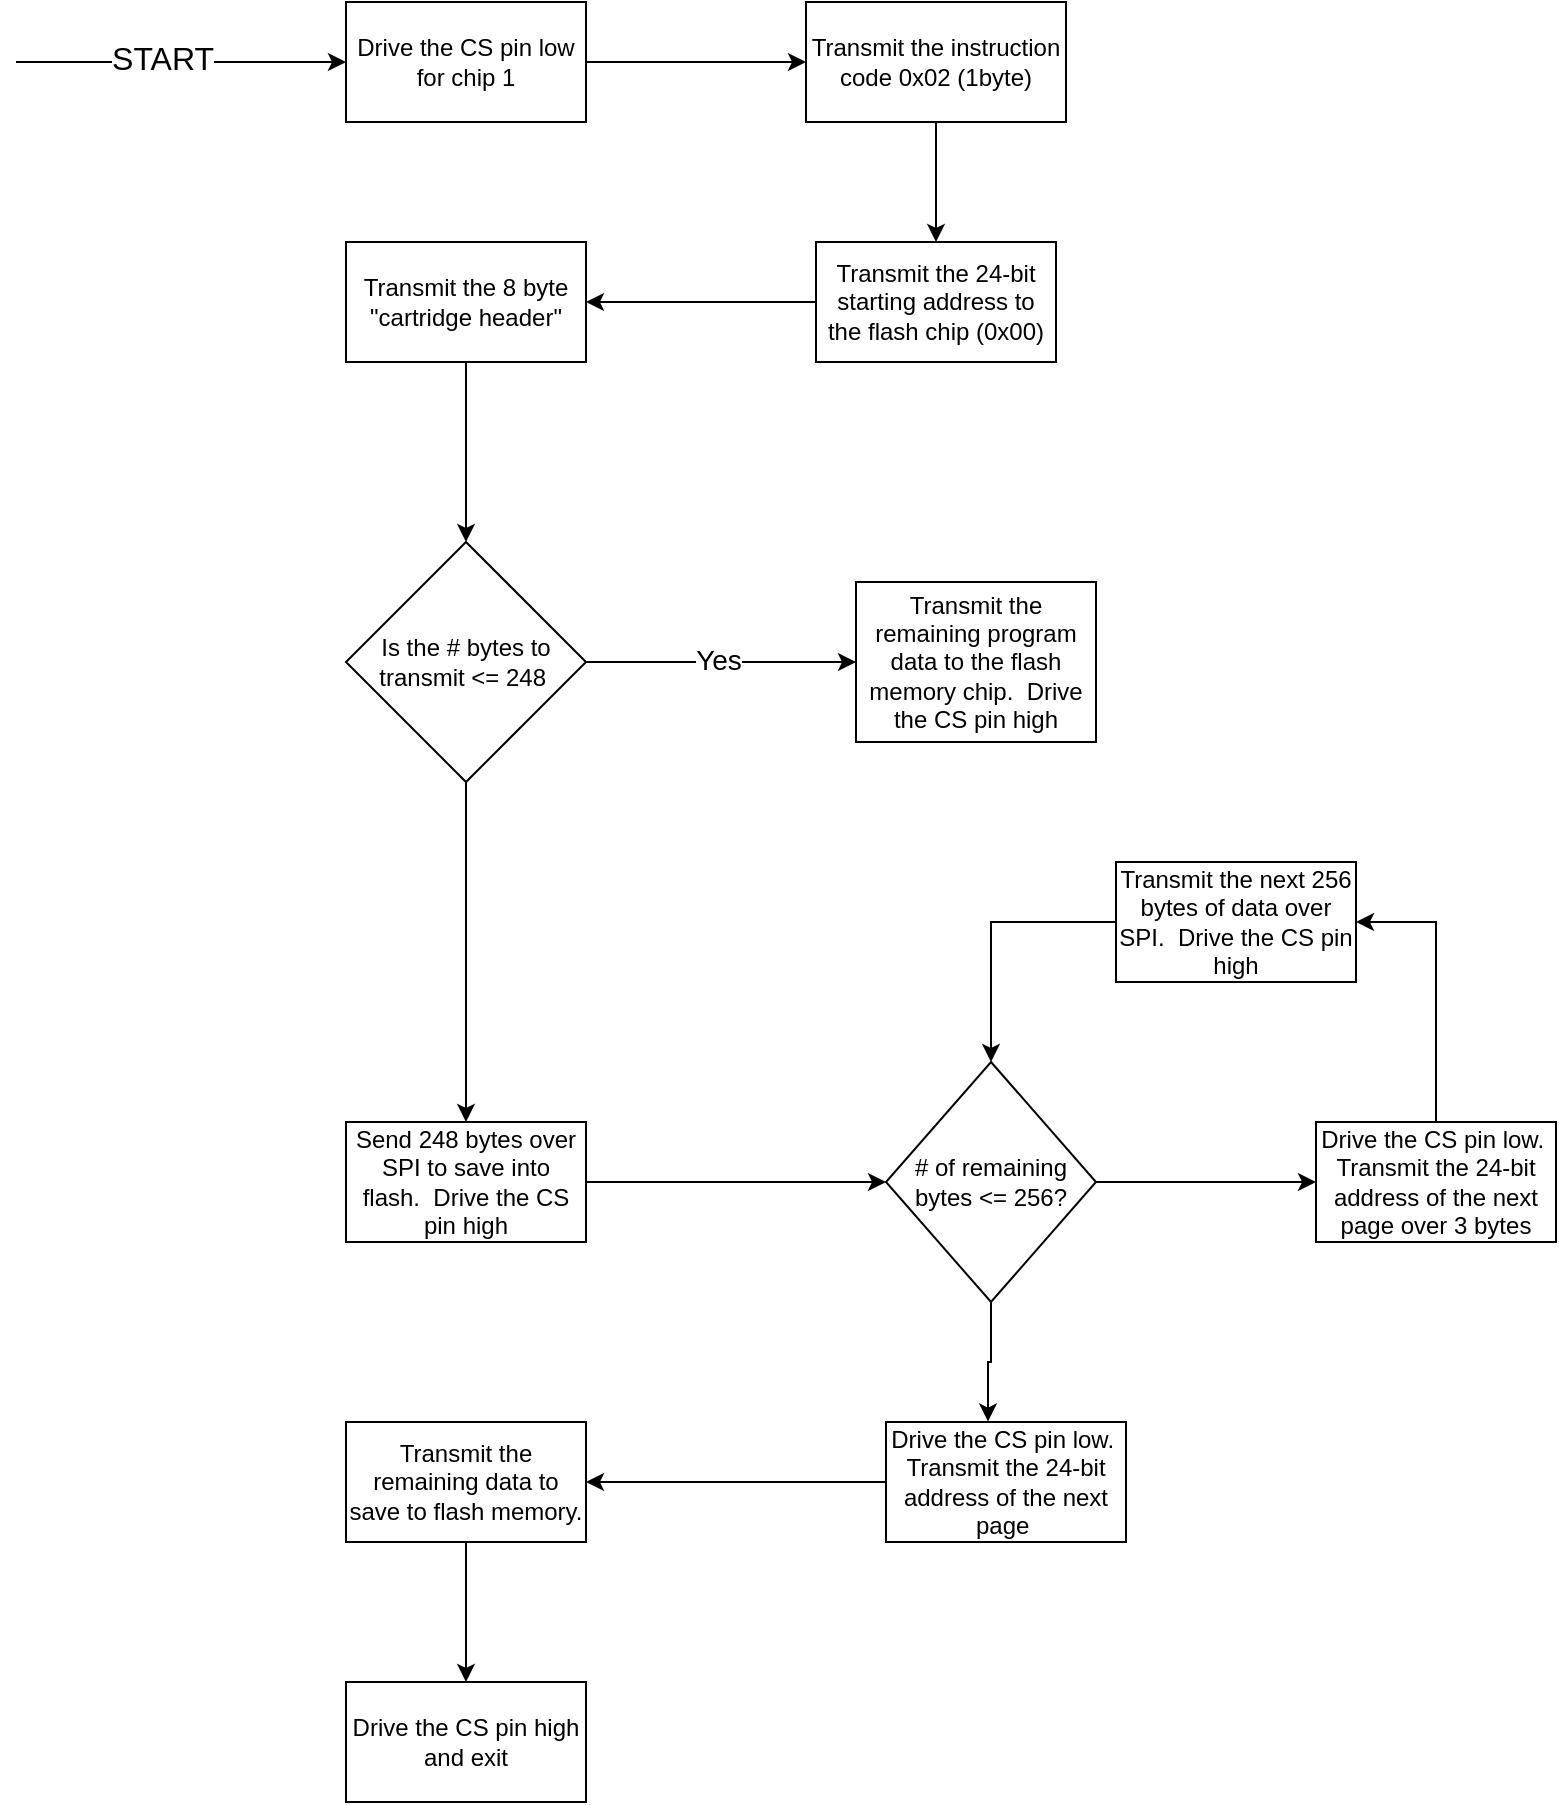 <mxfile version="23.1.5" type="device">
  <diagram name="Page-1" id="gALlmOmJL9lB7dgG5V13">
    <mxGraphModel dx="1887" dy="847" grid="1" gridSize="10" guides="1" tooltips="1" connect="1" arrows="1" fold="1" page="1" pageScale="1" pageWidth="850" pageHeight="1100" math="0" shadow="0">
      <root>
        <mxCell id="0" />
        <mxCell id="1" parent="0" />
        <mxCell id="udtID3TovHTarfFKhmqD-16" style="edgeStyle=orthogonalEdgeStyle;rounded=0;orthogonalLoop=1;jettySize=auto;html=1;exitX=0;exitY=0.5;exitDx=0;exitDy=0;entryX=1;entryY=0.5;entryDx=0;entryDy=0;" edge="1" parent="1" source="udtID3TovHTarfFKhmqD-2" target="udtID3TovHTarfFKhmqD-6">
          <mxGeometry relative="1" as="geometry" />
        </mxCell>
        <mxCell id="udtID3TovHTarfFKhmqD-2" value="Transmit the 24-bit starting address to the flash chip (0x00)" style="rounded=0;whiteSpace=wrap;html=1;" vertex="1" parent="1">
          <mxGeometry x="460" y="140" width="120" height="60" as="geometry" />
        </mxCell>
        <mxCell id="udtID3TovHTarfFKhmqD-14" style="edgeStyle=orthogonalEdgeStyle;rounded=0;orthogonalLoop=1;jettySize=auto;html=1;exitX=1;exitY=0.5;exitDx=0;exitDy=0;entryX=0;entryY=0.5;entryDx=0;entryDy=0;" edge="1" parent="1" source="udtID3TovHTarfFKhmqD-4" target="udtID3TovHTarfFKhmqD-13">
          <mxGeometry relative="1" as="geometry" />
        </mxCell>
        <mxCell id="udtID3TovHTarfFKhmqD-4" value="Drive the CS pin low for chip 1" style="rounded=0;whiteSpace=wrap;html=1;" vertex="1" parent="1">
          <mxGeometry x="225" y="20" width="120" height="60" as="geometry" />
        </mxCell>
        <mxCell id="udtID3TovHTarfFKhmqD-9" style="edgeStyle=orthogonalEdgeStyle;rounded=0;orthogonalLoop=1;jettySize=auto;html=1;exitX=0.5;exitY=1;exitDx=0;exitDy=0;" edge="1" parent="1" source="udtID3TovHTarfFKhmqD-6" target="udtID3TovHTarfFKhmqD-8">
          <mxGeometry relative="1" as="geometry" />
        </mxCell>
        <mxCell id="udtID3TovHTarfFKhmqD-6" value="Transmit the 8 byte &quot;cartridge header&quot;" style="rounded=0;whiteSpace=wrap;html=1;" vertex="1" parent="1">
          <mxGeometry x="225" y="140" width="120" height="60" as="geometry" />
        </mxCell>
        <mxCell id="udtID3TovHTarfFKhmqD-11" style="edgeStyle=orthogonalEdgeStyle;rounded=0;orthogonalLoop=1;jettySize=auto;html=1;exitX=1;exitY=0.5;exitDx=0;exitDy=0;entryX=0;entryY=0.5;entryDx=0;entryDy=0;" edge="1" parent="1" source="udtID3TovHTarfFKhmqD-8" target="udtID3TovHTarfFKhmqD-10">
          <mxGeometry relative="1" as="geometry" />
        </mxCell>
        <mxCell id="udtID3TovHTarfFKhmqD-12" value="&lt;font style=&quot;font-size: 14px;&quot;&gt;Yes&lt;/font&gt;" style="edgeLabel;html=1;align=center;verticalAlign=middle;resizable=0;points=[];" vertex="1" connectable="0" parent="udtID3TovHTarfFKhmqD-11">
          <mxGeometry x="-0.03" y="1" relative="1" as="geometry">
            <mxPoint as="offset" />
          </mxGeometry>
        </mxCell>
        <mxCell id="udtID3TovHTarfFKhmqD-21" style="edgeStyle=orthogonalEdgeStyle;rounded=0;orthogonalLoop=1;jettySize=auto;html=1;exitX=0.5;exitY=1;exitDx=0;exitDy=0;entryX=0.5;entryY=0;entryDx=0;entryDy=0;" edge="1" parent="1" source="udtID3TovHTarfFKhmqD-8" target="udtID3TovHTarfFKhmqD-19">
          <mxGeometry relative="1" as="geometry" />
        </mxCell>
        <mxCell id="udtID3TovHTarfFKhmqD-8" value="Is the # bytes to transmit &amp;lt;= 248&amp;nbsp;" style="rhombus;whiteSpace=wrap;html=1;" vertex="1" parent="1">
          <mxGeometry x="225" y="290" width="120" height="120" as="geometry" />
        </mxCell>
        <mxCell id="udtID3TovHTarfFKhmqD-10" value="Transmit the remaining program data to the flash memory chip.&amp;nbsp; Drive the CS pin high" style="rounded=0;whiteSpace=wrap;html=1;" vertex="1" parent="1">
          <mxGeometry x="480" y="310" width="120" height="80" as="geometry" />
        </mxCell>
        <mxCell id="udtID3TovHTarfFKhmqD-15" style="edgeStyle=orthogonalEdgeStyle;rounded=0;orthogonalLoop=1;jettySize=auto;html=1;exitX=0.5;exitY=1;exitDx=0;exitDy=0;entryX=0.5;entryY=0;entryDx=0;entryDy=0;" edge="1" parent="1" source="udtID3TovHTarfFKhmqD-13" target="udtID3TovHTarfFKhmqD-2">
          <mxGeometry relative="1" as="geometry" />
        </mxCell>
        <mxCell id="udtID3TovHTarfFKhmqD-13" value="Transmit the instruction code 0x02 (1byte)" style="rounded=0;whiteSpace=wrap;html=1;" vertex="1" parent="1">
          <mxGeometry x="455" y="20" width="130" height="60" as="geometry" />
        </mxCell>
        <mxCell id="udtID3TovHTarfFKhmqD-33" style="edgeStyle=orthogonalEdgeStyle;rounded=0;orthogonalLoop=1;jettySize=auto;html=1;exitX=1;exitY=0.5;exitDx=0;exitDy=0;entryX=0;entryY=0.5;entryDx=0;entryDy=0;" edge="1" parent="1" source="udtID3TovHTarfFKhmqD-19" target="udtID3TovHTarfFKhmqD-26">
          <mxGeometry relative="1" as="geometry" />
        </mxCell>
        <mxCell id="udtID3TovHTarfFKhmqD-19" value="Send 248 bytes over SPI to save into flash.&amp;nbsp; Drive the CS pin high" style="rounded=0;whiteSpace=wrap;html=1;" vertex="1" parent="1">
          <mxGeometry x="225" y="580" width="120" height="60" as="geometry" />
        </mxCell>
        <mxCell id="udtID3TovHTarfFKhmqD-32" style="edgeStyle=orthogonalEdgeStyle;rounded=0;orthogonalLoop=1;jettySize=auto;html=1;exitX=1;exitY=0.5;exitDx=0;exitDy=0;entryX=0;entryY=0.5;entryDx=0;entryDy=0;" edge="1" parent="1" source="udtID3TovHTarfFKhmqD-26" target="udtID3TovHTarfFKhmqD-28">
          <mxGeometry relative="1" as="geometry" />
        </mxCell>
        <mxCell id="udtID3TovHTarfFKhmqD-26" value="# of remaining bytes &amp;lt;= 256?" style="rhombus;whiteSpace=wrap;html=1;" vertex="1" parent="1">
          <mxGeometry x="495" y="550" width="105" height="120" as="geometry" />
        </mxCell>
        <mxCell id="udtID3TovHTarfFKhmqD-30" style="edgeStyle=orthogonalEdgeStyle;rounded=0;orthogonalLoop=1;jettySize=auto;html=1;exitX=0.5;exitY=0;exitDx=0;exitDy=0;entryX=1;entryY=0.5;entryDx=0;entryDy=0;" edge="1" parent="1" source="udtID3TovHTarfFKhmqD-28" target="udtID3TovHTarfFKhmqD-29">
          <mxGeometry relative="1" as="geometry" />
        </mxCell>
        <mxCell id="udtID3TovHTarfFKhmqD-28" value="Drive the CS pin low.&amp;nbsp; Transmit the 24-bit address of the next page over 3 bytes" style="rounded=0;whiteSpace=wrap;html=1;" vertex="1" parent="1">
          <mxGeometry x="710" y="580" width="120" height="60" as="geometry" />
        </mxCell>
        <mxCell id="udtID3TovHTarfFKhmqD-31" style="edgeStyle=orthogonalEdgeStyle;rounded=0;orthogonalLoop=1;jettySize=auto;html=1;exitX=0;exitY=0.5;exitDx=0;exitDy=0;entryX=0.5;entryY=0;entryDx=0;entryDy=0;" edge="1" parent="1" source="udtID3TovHTarfFKhmqD-29" target="udtID3TovHTarfFKhmqD-26">
          <mxGeometry relative="1" as="geometry" />
        </mxCell>
        <mxCell id="udtID3TovHTarfFKhmqD-29" value="Transmit the next 256 bytes of data over SPI.&amp;nbsp; Drive the CS pin high" style="rounded=0;whiteSpace=wrap;html=1;" vertex="1" parent="1">
          <mxGeometry x="610" y="450" width="120" height="60" as="geometry" />
        </mxCell>
        <mxCell id="udtID3TovHTarfFKhmqD-38" style="edgeStyle=orthogonalEdgeStyle;rounded=0;orthogonalLoop=1;jettySize=auto;html=1;exitX=0;exitY=0.5;exitDx=0;exitDy=0;entryX=1;entryY=0.5;entryDx=0;entryDy=0;" edge="1" parent="1" source="udtID3TovHTarfFKhmqD-34" target="udtID3TovHTarfFKhmqD-35">
          <mxGeometry relative="1" as="geometry" />
        </mxCell>
        <mxCell id="udtID3TovHTarfFKhmqD-34" value="Drive the CS pin low.&amp;nbsp; Transmit the 24-bit address of the next page&amp;nbsp;" style="rounded=0;whiteSpace=wrap;html=1;" vertex="1" parent="1">
          <mxGeometry x="495" y="730" width="120" height="60" as="geometry" />
        </mxCell>
        <mxCell id="udtID3TovHTarfFKhmqD-39" style="edgeStyle=orthogonalEdgeStyle;rounded=0;orthogonalLoop=1;jettySize=auto;html=1;exitX=0.5;exitY=1;exitDx=0;exitDy=0;entryX=0.5;entryY=0;entryDx=0;entryDy=0;" edge="1" parent="1" source="udtID3TovHTarfFKhmqD-35" target="udtID3TovHTarfFKhmqD-36">
          <mxGeometry relative="1" as="geometry" />
        </mxCell>
        <mxCell id="udtID3TovHTarfFKhmqD-35" value="Transmit the remaining data to save to flash memory." style="rounded=0;whiteSpace=wrap;html=1;" vertex="1" parent="1">
          <mxGeometry x="225" y="730" width="120" height="60" as="geometry" />
        </mxCell>
        <mxCell id="udtID3TovHTarfFKhmqD-36" value="Drive the CS pin high and exit" style="rounded=0;whiteSpace=wrap;html=1;" vertex="1" parent="1">
          <mxGeometry x="225" y="860" width="120" height="60" as="geometry" />
        </mxCell>
        <mxCell id="udtID3TovHTarfFKhmqD-37" style="edgeStyle=orthogonalEdgeStyle;rounded=0;orthogonalLoop=1;jettySize=auto;html=1;exitX=0.5;exitY=1;exitDx=0;exitDy=0;entryX=0.425;entryY=-0.004;entryDx=0;entryDy=0;entryPerimeter=0;" edge="1" parent="1" source="udtID3TovHTarfFKhmqD-26" target="udtID3TovHTarfFKhmqD-34">
          <mxGeometry relative="1" as="geometry" />
        </mxCell>
        <mxCell id="udtID3TovHTarfFKhmqD-41" value="" style="endArrow=classic;html=1;rounded=0;entryX=0;entryY=0.5;entryDx=0;entryDy=0;" edge="1" parent="1" target="udtID3TovHTarfFKhmqD-4">
          <mxGeometry width="50" height="50" relative="1" as="geometry">
            <mxPoint x="60" y="50" as="sourcePoint" />
            <mxPoint x="170" y="10" as="targetPoint" />
          </mxGeometry>
        </mxCell>
        <mxCell id="udtID3TovHTarfFKhmqD-42" value="&lt;font style=&quot;font-size: 16px;&quot;&gt;START&lt;/font&gt;" style="edgeLabel;html=1;align=center;verticalAlign=middle;resizable=0;points=[];" vertex="1" connectable="0" parent="udtID3TovHTarfFKhmqD-41">
          <mxGeometry x="-0.124" y="2" relative="1" as="geometry">
            <mxPoint as="offset" />
          </mxGeometry>
        </mxCell>
      </root>
    </mxGraphModel>
  </diagram>
</mxfile>
